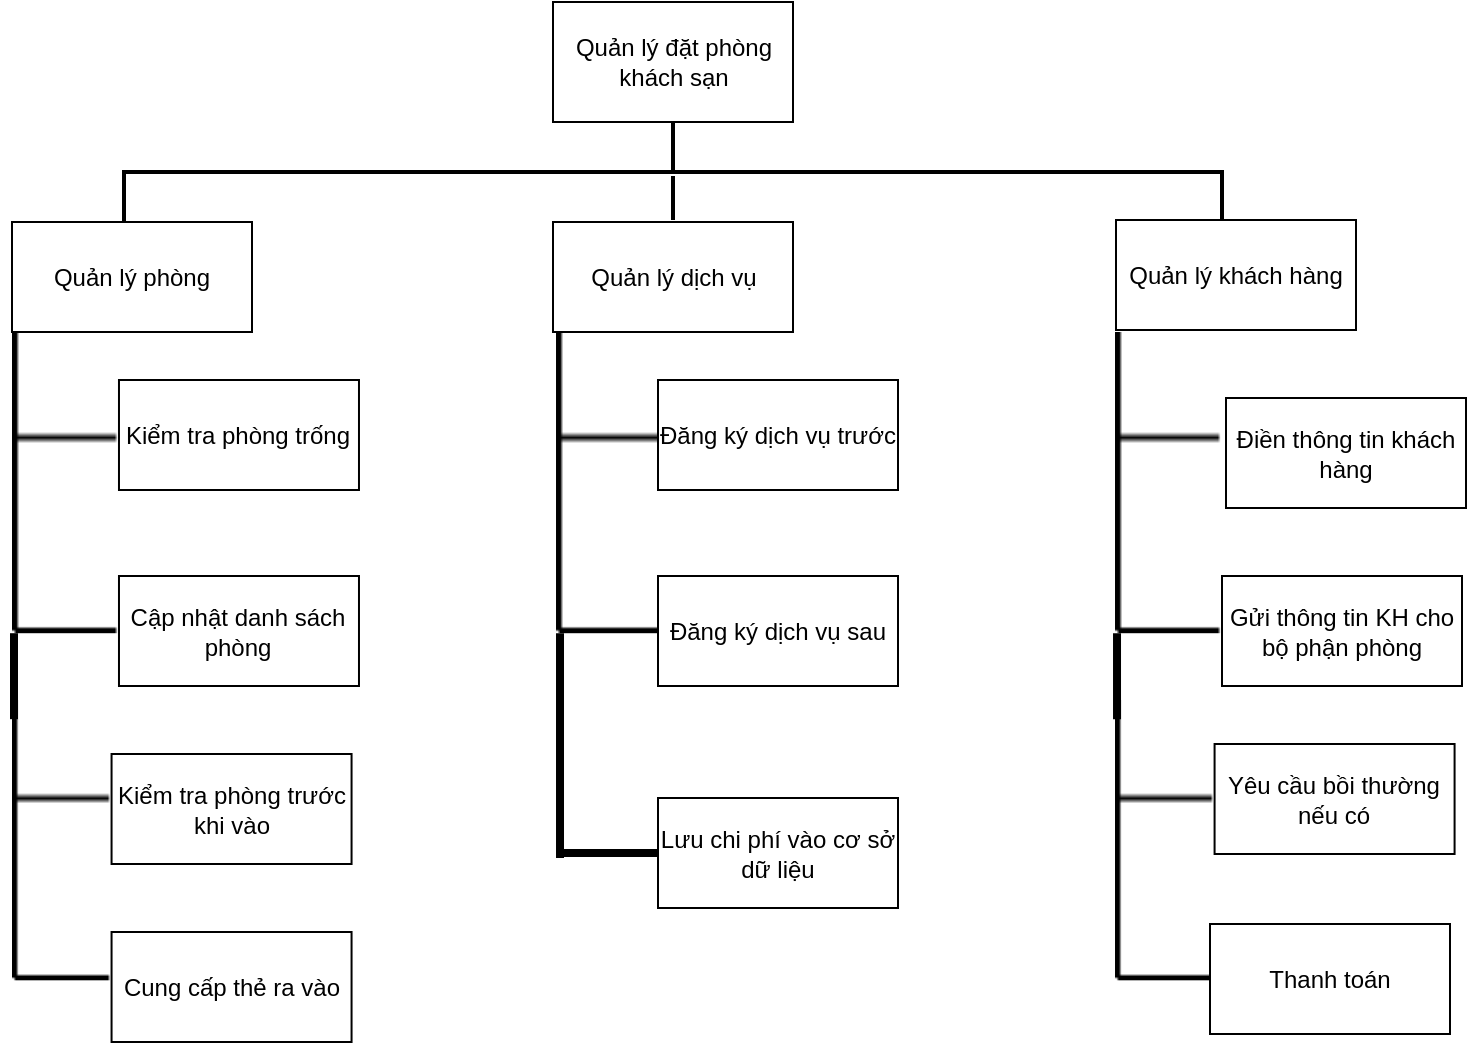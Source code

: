 <mxfile version="24.2.1" type="github">
  <diagram name="Trang-1" id="u6AFii0J1AGzfqg-02fW">
    <mxGraphModel dx="1229" dy="574" grid="0" gridSize="10" guides="1" tooltips="1" connect="1" arrows="1" fold="1" page="1" pageScale="1" pageWidth="1654" pageHeight="2336" math="0" shadow="0">
      <root>
        <mxCell id="0" />
        <mxCell id="1" parent="0" />
        <mxCell id="DikC6y5VubVPNoohQmqa-1" value="Quản lý đặt phòng khách sạn" style="rounded=0;whiteSpace=wrap;html=1;" vertex="1" parent="1">
          <mxGeometry x="335.5" y="73" width="120" height="60" as="geometry" />
        </mxCell>
        <mxCell id="DikC6y5VubVPNoohQmqa-5" value="" style="strokeWidth=2;html=1;shape=mxgraph.flowchart.annotation_2;align=left;labelPosition=right;pointerEvents=1;direction=south;" vertex="1" parent="1">
          <mxGeometry x="121" y="133" width="549" height="50" as="geometry" />
        </mxCell>
        <mxCell id="DikC6y5VubVPNoohQmqa-6" value="Quản lý phòng" style="rounded=0;whiteSpace=wrap;html=1;" vertex="1" parent="1">
          <mxGeometry x="65" y="183" width="120" height="55" as="geometry" />
        </mxCell>
        <mxCell id="DikC6y5VubVPNoohQmqa-8" value="Quản lý khách hàng" style="rounded=0;whiteSpace=wrap;html=1;" vertex="1" parent="1">
          <mxGeometry x="617" y="182" width="120" height="55" as="geometry" />
        </mxCell>
        <mxCell id="DikC6y5VubVPNoohQmqa-9" value="Quản lý dịch vụ" style="rounded=0;whiteSpace=wrap;html=1;" vertex="1" parent="1">
          <mxGeometry x="335.5" y="183" width="120" height="55" as="geometry" />
        </mxCell>
        <mxCell id="DikC6y5VubVPNoohQmqa-10" style="edgeStyle=orthogonalEdgeStyle;rounded=0;orthogonalLoop=1;jettySize=auto;html=1;exitX=1;exitY=0.5;exitDx=0;exitDy=0;exitPerimeter=0;" edge="1" parent="1" source="DikC6y5VubVPNoohQmqa-5" target="DikC6y5VubVPNoohQmqa-5">
          <mxGeometry relative="1" as="geometry" />
        </mxCell>
        <mxCell id="DikC6y5VubVPNoohQmqa-14" value="" style="line;strokeWidth=2;direction=south;html=1;" vertex="1" parent="1">
          <mxGeometry x="390.5" y="160" width="10" height="22" as="geometry" />
        </mxCell>
        <mxCell id="DikC6y5VubVPNoohQmqa-16" value="Kiểm tra phòng trống" style="rounded=0;whiteSpace=wrap;html=1;" vertex="1" parent="1">
          <mxGeometry x="118.49" y="262" width="120" height="55" as="geometry" />
        </mxCell>
        <mxCell id="DikC6y5VubVPNoohQmqa-17" value="Cập nhật danh sách phòng" style="rounded=0;whiteSpace=wrap;html=1;" vertex="1" parent="1">
          <mxGeometry x="118.49" y="360" width="120" height="55" as="geometry" />
        </mxCell>
        <mxCell id="DikC6y5VubVPNoohQmqa-18" value="Cung cấp thẻ ra vào" style="rounded=0;whiteSpace=wrap;html=1;" vertex="1" parent="1">
          <mxGeometry x="114.78" y="538" width="120" height="55" as="geometry" />
        </mxCell>
        <mxCell id="DikC6y5VubVPNoohQmqa-19" value="Kiểm tra phòng trước khi vào" style="rounded=0;whiteSpace=wrap;html=1;" vertex="1" parent="1">
          <mxGeometry x="114.78" y="449" width="120" height="55" as="geometry" />
        </mxCell>
        <mxCell id="DikC6y5VubVPNoohQmqa-20" value="" style="shape=image;verticalLabelPosition=bottom;labelBackgroundColor=default;verticalAlign=top;aspect=fixed;imageAspect=0;image=data:image/png,iVBORw0KGgoAAAANSUhEUgAAACYAAABrCAMAAAAsJQAuAAAAAXNSR0IArs4c6QAAAARnQU1BAACxjwv8YQUAAAAJUExURQAAAAAAAAAAAINj6cAAAAACdFJOUwCAmytOGAAAAAlwSFlzAAAXEQAAFxEByibzPwAAAERJREFUWEftzTEKACAQA8Ez/3+0CFZb6AmWO/WSVFIdZmAGZmAGZpCMu5U1PKzt9zMzMAMzMAMzMAMzMAMz+J019LrUBK6qAsN3lfwSAAAAAElFTkSuQmCC;" vertex="1" parent="1">
          <mxGeometry x="65" y="238" width="53.49" height="150.6" as="geometry" />
        </mxCell>
        <mxCell id="DikC6y5VubVPNoohQmqa-21" value="" style="shape=image;verticalLabelPosition=bottom;labelBackgroundColor=default;verticalAlign=top;aspect=fixed;imageAspect=0;image=data:image/png,iVBORw0KGgoAAAANSUhEUgAAACYAAABrCAMAAAAsJQAuAAAAAXNSR0IArs4c6QAAAARnQU1BAACxjwv8YQUAAAAJUExURQAAAAAAAAAAAINj6cAAAAACdFJOUwCAmytOGAAAAAlwSFlzAAAXEQAAFxEByibzPwAAAERJREFUWEftzTEKACAQA8Ez/3+0CFZb6AmWO/WSVFIdZmAGZmAGZpCMu5U1PKzt9zMzMAMzMAMzMAMzMAMz+J019LrUBK6qAsN3lfwSAAAAAElFTkSuQmCC;" vertex="1" parent="1">
          <mxGeometry x="65.0" y="422" width="49.78" height="140.15" as="geometry" />
        </mxCell>
        <mxCell id="DikC6y5VubVPNoohQmqa-22" value="" style="line;strokeWidth=4;direction=south;html=1;perimeter=backbonePerimeter;points=[];outlineConnect=0;" vertex="1" parent="1">
          <mxGeometry x="61" y="388.6" width="10" height="43" as="geometry" />
        </mxCell>
        <mxCell id="DikC6y5VubVPNoohQmqa-23" value="" style="shape=image;verticalLabelPosition=bottom;labelBackgroundColor=default;verticalAlign=top;aspect=fixed;imageAspect=0;image=data:image/png,iVBORw0KGgoAAAANSUhEUgAAACYAAABrCAMAAAAsJQAuAAAAAXNSR0IArs4c6QAAAARnQU1BAACxjwv8YQUAAAAJUExURQAAAAAAAAAAAINj6cAAAAACdFJOUwCAmytOGAAAAAlwSFlzAAAXEQAAFxEByibzPwAAAERJREFUWEftzTEKACAQA8Ez/3+0CFZb6AmWO/WSVFIdZmAGZmAGZpCMu5U1PKzt9zMzMAMzMAMzMAMzMAMz+J019LrUBK6qAsN3lfwSAAAAAElFTkSuQmCC;" vertex="1" parent="1">
          <mxGeometry x="337.01" y="238" width="53.49" height="150.6" as="geometry" />
        </mxCell>
        <mxCell id="DikC6y5VubVPNoohQmqa-25" value="" style="line;strokeWidth=4;direction=south;html=1;perimeter=backbonePerimeter;points=[];outlineConnect=0;" vertex="1" parent="1">
          <mxGeometry x="333.01" y="388.6" width="11.99" height="112.4" as="geometry" />
        </mxCell>
        <mxCell id="DikC6y5VubVPNoohQmqa-26" value="" style="shape=image;verticalLabelPosition=bottom;labelBackgroundColor=default;verticalAlign=top;aspect=fixed;imageAspect=0;image=data:image/png,iVBORw0KGgoAAAANSUhEUgAAACYAAABrCAMAAAAsJQAuAAAAAXNSR0IArs4c6QAAAARnQU1BAACxjwv8YQUAAAAJUExURQAAAAAAAAAAAINj6cAAAAACdFJOUwCAmytOGAAAAAlwSFlzAAAXEQAAFxEByibzPwAAAERJREFUWEftzTEKACAQA8Ez/3+0CFZb6AmWO/WSVFIdZmAGZmAGZpCMu5U1PKzt9zMzMAMzMAMzMAMzMAMz+J019LrUBK6qAsN3lfwSAAAAAElFTkSuQmCC;" vertex="1" parent="1">
          <mxGeometry x="616.51" y="238" width="53.49" height="150.6" as="geometry" />
        </mxCell>
        <mxCell id="DikC6y5VubVPNoohQmqa-27" value="" style="shape=image;verticalLabelPosition=bottom;labelBackgroundColor=default;verticalAlign=top;aspect=fixed;imageAspect=0;image=data:image/png,iVBORw0KGgoAAAANSUhEUgAAACYAAABrCAMAAAAsJQAuAAAAAXNSR0IArs4c6QAAAARnQU1BAACxjwv8YQUAAAAJUExURQAAAAAAAAAAAINj6cAAAAACdFJOUwCAmytOGAAAAAlwSFlzAAAXEQAAFxEByibzPwAAAERJREFUWEftzTEKACAQA8Ez/3+0CFZb6AmWO/WSVFIdZmAGZmAGZpCMu5U1PKzt9zMzMAMzMAMzMAMzMAMz+J019LrUBK6qAsN3lfwSAAAAAElFTkSuQmCC;" vertex="1" parent="1">
          <mxGeometry x="616.51" y="422" width="49.78" height="140.15" as="geometry" />
        </mxCell>
        <mxCell id="DikC6y5VubVPNoohQmqa-28" value="" style="line;strokeWidth=4;direction=south;html=1;perimeter=backbonePerimeter;points=[];outlineConnect=0;" vertex="1" parent="1">
          <mxGeometry x="612.51" y="388.6" width="10" height="43" as="geometry" />
        </mxCell>
        <mxCell id="DikC6y5VubVPNoohQmqa-29" value="" style="line;strokeWidth=4;html=1;perimeter=backbonePerimeter;points=[];outlineConnect=0;" vertex="1" parent="1">
          <mxGeometry x="339.01" y="493.5" width="48.99" height="10" as="geometry" />
        </mxCell>
        <mxCell id="DikC6y5VubVPNoohQmqa-30" value="Lưu chi phí vào cơ sở dữ liệu" style="rounded=0;whiteSpace=wrap;html=1;" vertex="1" parent="1">
          <mxGeometry x="388" y="471" width="120" height="55" as="geometry" />
        </mxCell>
        <mxCell id="DikC6y5VubVPNoohQmqa-31" value="Đăng ký dịch vụ sau" style="rounded=0;whiteSpace=wrap;html=1;" vertex="1" parent="1">
          <mxGeometry x="388" y="360" width="120" height="55" as="geometry" />
        </mxCell>
        <mxCell id="DikC6y5VubVPNoohQmqa-32" value="Đăng ký dịch vụ trước" style="rounded=0;whiteSpace=wrap;html=1;" vertex="1" parent="1">
          <mxGeometry x="388" y="262" width="120" height="55" as="geometry" />
        </mxCell>
        <mxCell id="DikC6y5VubVPNoohQmqa-34" value="Điền thông tin khách hàng" style="rounded=0;whiteSpace=wrap;html=1;" vertex="1" parent="1">
          <mxGeometry x="672" y="271" width="120" height="55" as="geometry" />
        </mxCell>
        <mxCell id="DikC6y5VubVPNoohQmqa-35" value="Gửi thông tin KH cho bộ phận phòng" style="rounded=0;whiteSpace=wrap;html=1;" vertex="1" parent="1">
          <mxGeometry x="670" y="360" width="120" height="55" as="geometry" />
        </mxCell>
        <mxCell id="DikC6y5VubVPNoohQmqa-36" value="Yêu cầu bồi thường nếu có" style="rounded=0;whiteSpace=wrap;html=1;" vertex="1" parent="1">
          <mxGeometry x="666.29" y="444" width="120" height="55" as="geometry" />
        </mxCell>
        <mxCell id="DikC6y5VubVPNoohQmqa-37" value="Thanh toán" style="rounded=0;whiteSpace=wrap;html=1;" vertex="1" parent="1">
          <mxGeometry x="664" y="534" width="120" height="55" as="geometry" />
        </mxCell>
      </root>
    </mxGraphModel>
  </diagram>
</mxfile>
